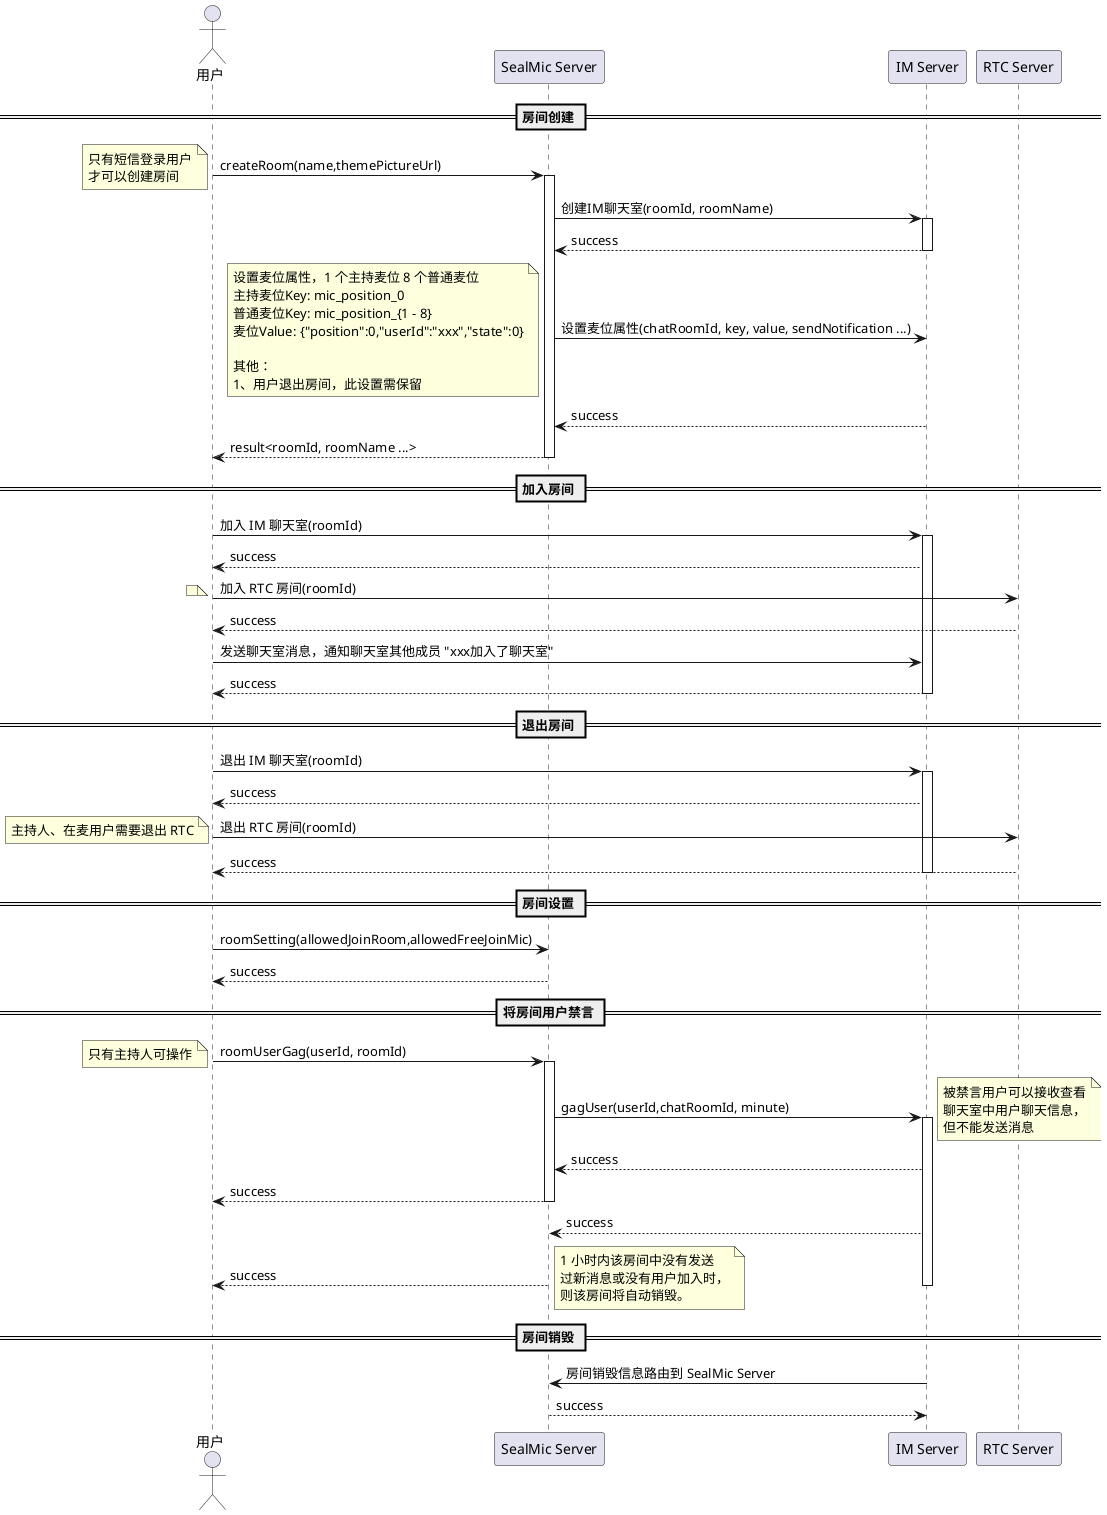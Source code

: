 @startuml
actor 用户 AS A
participant "SealMic Server" AS B
participant "IM Server" AS C
participant "RTC Server" AS D

== 房间创建 ==
A->B: createRoom(name,themePictureUrl)
note left
只有短信登录用户
才可以创建房间
end note
activate B
B->C: 创建IM聊天室(roomId, roomName)
activate C
C-->B: success
deactivate C

B->C: 设置麦位属性(chatRoomId, key, value, sendNotification ...)
note left
设置麦位属性，1 个主持麦位 8 个普通麦位
主持麦位Key: mic_position_0
普通麦位Key: mic_position_{1 - 8}
麦位Value: {"position":0,"userId":"xxx","state":0}

其他：
1、用户退出房间，此设置需保留
end note
C-->B: success

B-->A: result<roomId, roomName ...>
deactivate B
== 加入房间 ==
A->C: 加入 IM 聊天室(roomId)
activate C
C-->A: success
A->D: 加入 RTC 房间(roomId)
note left
end note
D-->A: success
A->C: 发送聊天室消息，通知聊天室其他成员 "xxx加入了聊天室"
C-->A: success
deactivate C
== 退出房间 ==
A->C: 退出 IM 聊天室(roomId)
activate C
C-->A: success
A->D: 退出 RTC 房间(roomId)
note left
主持人、在麦用户需要退出 RTC
end note
D-->A: success
deactivate C

== 房间设置 ==
A->B: roomSetting(allowedJoinRoom,allowedFreeJoinMic)
B-->A: success

== 将房间用户禁言 ==
A->B: roomUserGag(userId, roomId)
activate B
note left: 只有主持人可操作
B->C: gagUser(userId,chatRoomId, minute)
note right
被禁言用户可以接收查看
聊天室中用户聊天信息，
但不能发送消息
end note
activate C
C-->B: success
B-->A: success
deactivate B

C-->B: success
B-->A: success
deactivate B
deactivate C
== 房间销毁 ==

note right
1 小时内该房间中没有发送
过新消息或没有用户加入时，
则该房间将自动销毁。
end note
C->B: 房间销毁信息路由到 SealMic Server
B-->C: success
deactivate C
@enduml